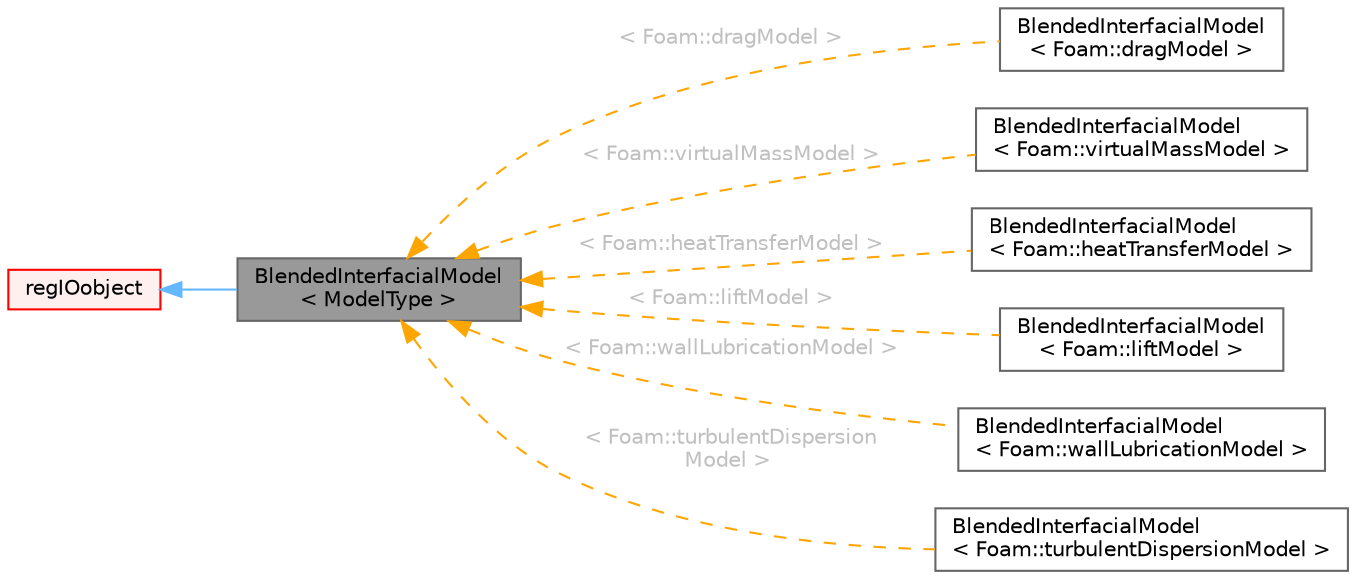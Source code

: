 digraph "BlendedInterfacialModel&lt; ModelType &gt;"
{
 // LATEX_PDF_SIZE
  bgcolor="transparent";
  edge [fontname=Helvetica,fontsize=10,labelfontname=Helvetica,labelfontsize=10];
  node [fontname=Helvetica,fontsize=10,shape=box,height=0.2,width=0.4];
  rankdir="LR";
  Node1 [id="Node000001",label="BlendedInterfacialModel\l\< ModelType \>",height=0.2,width=0.4,color="gray40", fillcolor="grey60", style="filled", fontcolor="black",tooltip=" "];
  Node2 -> Node1 [id="edge1_Node000001_Node000002",dir="back",color="steelblue1",style="solid",tooltip=" "];
  Node2 [id="Node000002",label="regIOobject",height=0.2,width=0.4,color="red", fillcolor="#FFF0F0", style="filled",URL="$classFoam_1_1regIOobject.html",tooltip="regIOobject is an abstract class derived from IOobject to handle automatic object registration with t..."];
  Node1 -> Node5 [id="edge2_Node000001_Node000005",dir="back",color="orange",style="dashed",tooltip=" ",label=" \< Foam::dragModel \>",fontcolor="grey" ];
  Node5 [id="Node000005",label="BlendedInterfacialModel\l\< Foam::dragModel \>",height=0.2,width=0.4,color="gray40", fillcolor="white", style="filled",URL="$classFoam_1_1BlendedInterfacialModel.html",tooltip=" "];
  Node1 -> Node6 [id="edge3_Node000001_Node000006",dir="back",color="orange",style="dashed",tooltip=" ",label=" \< Foam::virtualMassModel \>",fontcolor="grey" ];
  Node6 [id="Node000006",label="BlendedInterfacialModel\l\< Foam::virtualMassModel \>",height=0.2,width=0.4,color="gray40", fillcolor="white", style="filled",URL="$classFoam_1_1BlendedInterfacialModel.html",tooltip=" "];
  Node1 -> Node7 [id="edge4_Node000001_Node000007",dir="back",color="orange",style="dashed",tooltip=" ",label=" \< Foam::heatTransferModel \>",fontcolor="grey" ];
  Node7 [id="Node000007",label="BlendedInterfacialModel\l\< Foam::heatTransferModel \>",height=0.2,width=0.4,color="gray40", fillcolor="white", style="filled",URL="$classFoam_1_1BlendedInterfacialModel.html",tooltip=" "];
  Node1 -> Node8 [id="edge5_Node000001_Node000008",dir="back",color="orange",style="dashed",tooltip=" ",label=" \< Foam::liftModel \>",fontcolor="grey" ];
  Node8 [id="Node000008",label="BlendedInterfacialModel\l\< Foam::liftModel \>",height=0.2,width=0.4,color="gray40", fillcolor="white", style="filled",URL="$classFoam_1_1BlendedInterfacialModel.html",tooltip=" "];
  Node1 -> Node9 [id="edge6_Node000001_Node000009",dir="back",color="orange",style="dashed",tooltip=" ",label=" \< Foam::wallLubricationModel \>",fontcolor="grey" ];
  Node9 [id="Node000009",label="BlendedInterfacialModel\l\< Foam::wallLubricationModel \>",height=0.2,width=0.4,color="gray40", fillcolor="white", style="filled",URL="$classFoam_1_1BlendedInterfacialModel.html",tooltip=" "];
  Node1 -> Node10 [id="edge7_Node000001_Node000010",dir="back",color="orange",style="dashed",tooltip=" ",label=" \< Foam::turbulentDispersion\lModel \>",fontcolor="grey" ];
  Node10 [id="Node000010",label="BlendedInterfacialModel\l\< Foam::turbulentDispersionModel \>",height=0.2,width=0.4,color="gray40", fillcolor="white", style="filled",URL="$classFoam_1_1BlendedInterfacialModel.html",tooltip=" "];
}
